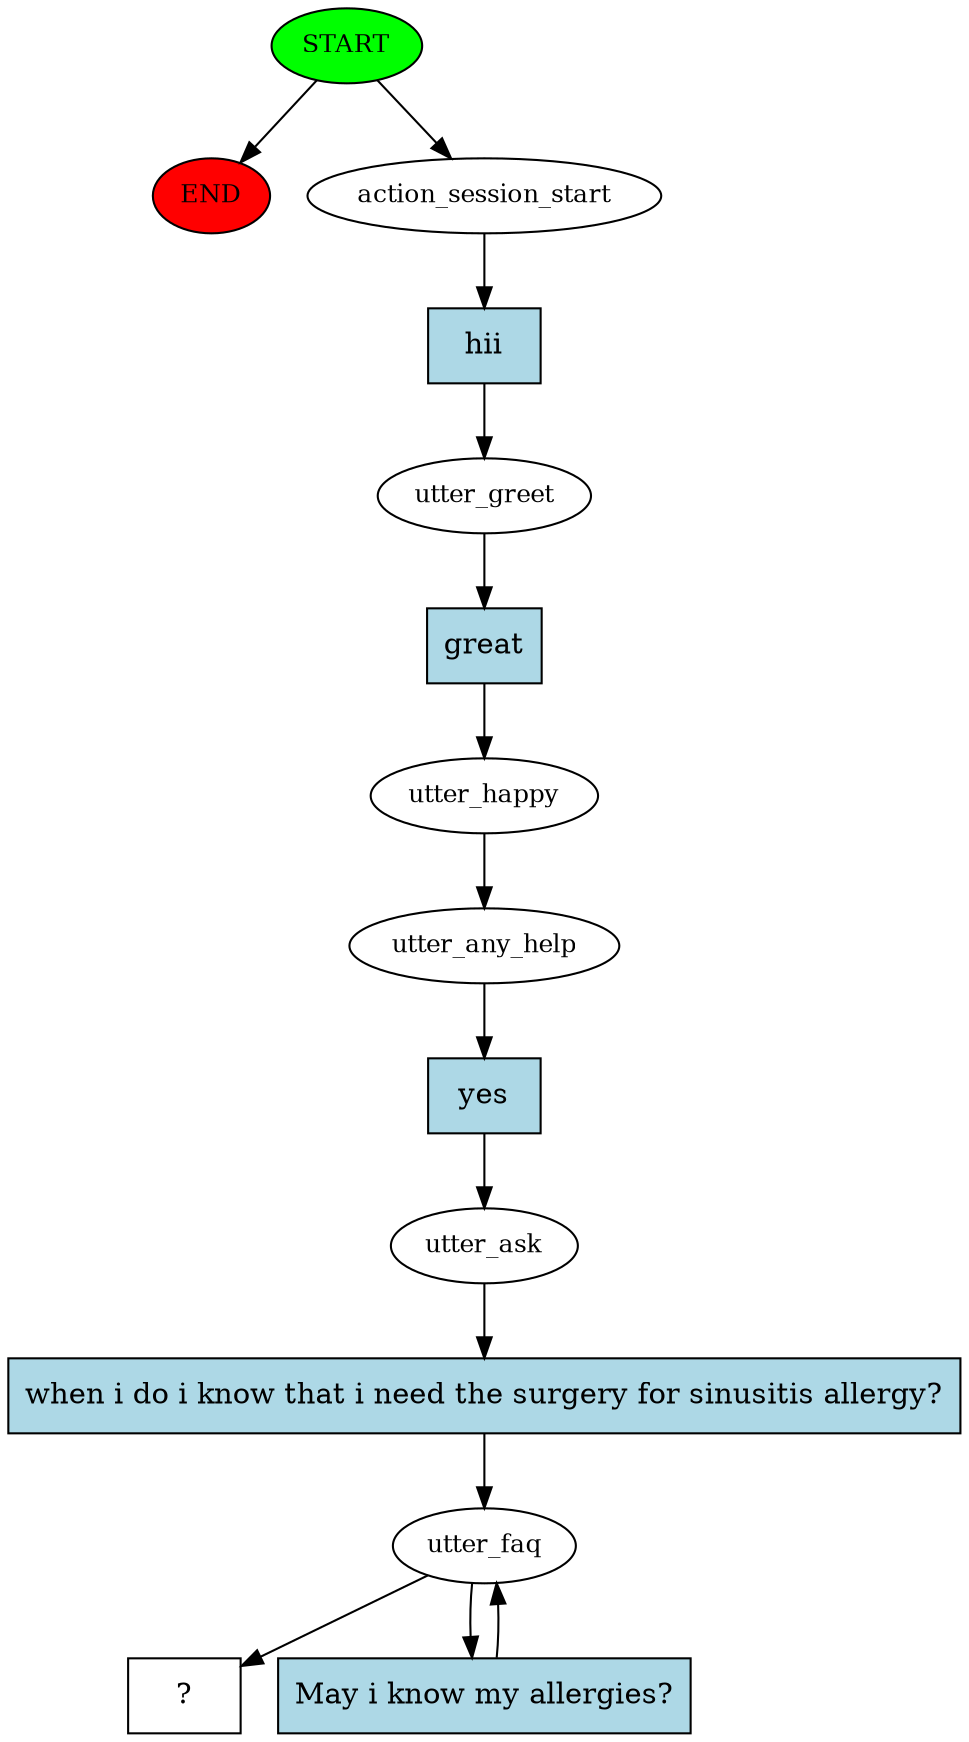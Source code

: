 digraph  {
0 [class="start active", fillcolor=green, fontsize=12, label=START, style=filled];
"-1" [class=end, fillcolor=red, fontsize=12, label=END, style=filled];
1 [class=active, fontsize=12, label=action_session_start];
2 [class=active, fontsize=12, label=utter_greet];
3 [class=active, fontsize=12, label=utter_happy];
4 [class=active, fontsize=12, label=utter_any_help];
5 [class=active, fontsize=12, label=utter_ask];
6 [class=active, fontsize=12, label=utter_faq];
10 [class="intent dashed active", label="  ?  ", shape=rect];
11 [class="intent active", fillcolor=lightblue, label=hii, shape=rect, style=filled];
12 [class="intent active", fillcolor=lightblue, label=great, shape=rect, style=filled];
13 [class="intent active", fillcolor=lightblue, label=yes, shape=rect, style=filled];
14 [class="intent active", fillcolor=lightblue, label="when i do i know that i need the surgery for sinusitis allergy?", shape=rect, style=filled];
15 [class="intent active", fillcolor=lightblue, label="May i know my allergies?", shape=rect, style=filled];
0 -> "-1"  [class="", key=NONE, label=""];
0 -> 1  [class=active, key=NONE, label=""];
1 -> 11  [class=active, key=0];
2 -> 12  [class=active, key=0];
3 -> 4  [class=active, key=NONE, label=""];
4 -> 13  [class=active, key=0];
5 -> 14  [class=active, key=0];
6 -> 10  [class=active, key=NONE, label=""];
6 -> 15  [class=active, key=0];
11 -> 2  [class=active, key=0];
12 -> 3  [class=active, key=0];
13 -> 5  [class=active, key=0];
14 -> 6  [class=active, key=0];
15 -> 6  [class=active, key=0];
}
